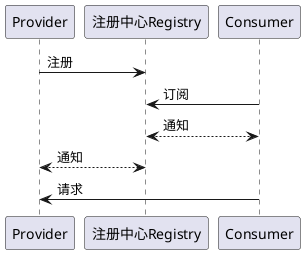 @startuml
'https://plantuml.com/sequence-diagram



Provider -> 注册中心Registry: 注册
Consumer -> 注册中心Registry: 订阅

注册中心Registry <--> Consumer: 通知
注册中心Registry <--> Provider: 通知

Consumer -> Provider: 请求
@enduml
